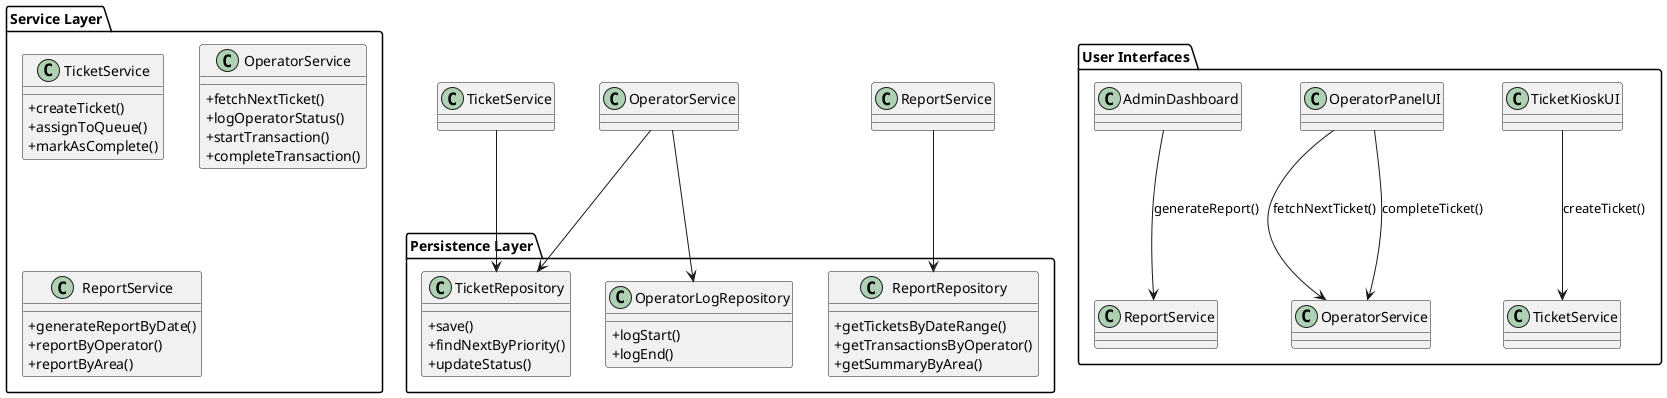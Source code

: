 @startuml LLDServicesLayer

skinparam classAttributeIconSize 0

package "User Interfaces" {
  class TicketKioskUI
  class OperatorPanelUI
  class AdminDashboard

  TicketKioskUI --> TicketService : createTicket()
  OperatorPanelUI --> OperatorService : fetchNextTicket()
  OperatorPanelUI --> OperatorService : completeTicket()
  AdminDashboard --> ReportService : generateReport()
}

package "Service Layer" {
  class TicketService {
    +createTicket()
    +assignToQueue()
    +markAsComplete()
  }

  class OperatorService {
    +fetchNextTicket()
    +logOperatorStatus()
    +startTransaction()
    +completeTransaction()
  }

  class ReportService {
    +generateReportByDate()
    +reportByOperator()
    +reportByArea()
  }
}

package "Persistence Layer" {
  class TicketRepository {
    +save()
    +findNextByPriority()
    +updateStatus()
  }

  class OperatorLogRepository {
    +logStart()
    +logEnd()
  }

  class ReportRepository {
    +getTicketsByDateRange()
    +getTransactionsByOperator()
    +getSummaryByArea()
  }
}

TicketService --> TicketRepository
OperatorService --> TicketRepository
OperatorService --> OperatorLogRepository
ReportService --> ReportRepository

@enduml
